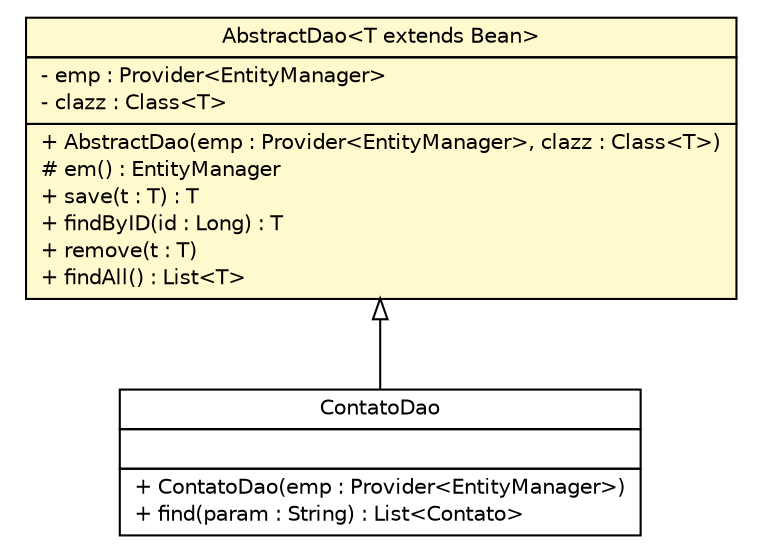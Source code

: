 #!/usr/local/bin/dot
#
# Class diagram 
# Generated by UMLGraph version 5.1 (http://www.umlgraph.org/)
#

digraph G {
	edge [fontname="Helvetica",fontsize=10,labelfontname="Helvetica",labelfontsize=10];
	node [fontname="Helvetica",fontsize=10,shape=plaintext];
	nodesep=0.25;
	ranksep=0.5;
	// br.net.meditec.server.dao.ContatoDao
	c6233 [label=<<table title="br.net.meditec.server.dao.ContatoDao" border="0" cellborder="1" cellspacing="0" cellpadding="2" port="p" href="./ContatoDao.html">
		<tr><td><table border="0" cellspacing="0" cellpadding="1">
<tr><td align="center" balign="center"> ContatoDao </td></tr>
		</table></td></tr>
		<tr><td><table border="0" cellspacing="0" cellpadding="1">
<tr><td align="left" balign="left">  </td></tr>
		</table></td></tr>
		<tr><td><table border="0" cellspacing="0" cellpadding="1">
<tr><td align="left" balign="left"> + ContatoDao(emp : Provider&lt;EntityManager&gt;) </td></tr>
<tr><td align="left" balign="left"> + find(param : String) : List&lt;Contato&gt; </td></tr>
		</table></td></tr>
		</table>>, fontname="Helvetica", fontcolor="black", fontsize=10.0];
	// br.net.meditec.server.dao.AbstractDao<T extends br.net.meditec.server.model.Bean>
	c6234 [label=<<table title="br.net.meditec.server.dao.AbstractDao" border="0" cellborder="1" cellspacing="0" cellpadding="2" port="p" bgcolor="lemonChiffon" href="./AbstractDao.html">
		<tr><td><table border="0" cellspacing="0" cellpadding="1">
<tr><td align="center" balign="center"> AbstractDao&lt;T extends Bean&gt; </td></tr>
		</table></td></tr>
		<tr><td><table border="0" cellspacing="0" cellpadding="1">
<tr><td align="left" balign="left"> - emp : Provider&lt;EntityManager&gt; </td></tr>
<tr><td align="left" balign="left"> - clazz : Class&lt;T&gt; </td></tr>
		</table></td></tr>
		<tr><td><table border="0" cellspacing="0" cellpadding="1">
<tr><td align="left" balign="left"> + AbstractDao(emp : Provider&lt;EntityManager&gt;, clazz : Class&lt;T&gt;) </td></tr>
<tr><td align="left" balign="left"> # em() : EntityManager </td></tr>
<tr><td align="left" balign="left"> + save(t : T) : T </td></tr>
<tr><td align="left" balign="left"> + findByID(id : Long) : T </td></tr>
<tr><td align="left" balign="left"> + remove(t : T) </td></tr>
<tr><td align="left" balign="left"> + findAll() : List&lt;T&gt; </td></tr>
		</table></td></tr>
		</table>>, fontname="Helvetica", fontcolor="black", fontsize=10.0];
	//br.net.meditec.server.dao.ContatoDao extends br.net.meditec.server.dao.AbstractDao<br.net.meditec.server.model.Contato>
	c6234:p -> c6233:p [dir=back,arrowtail=empty];
}

